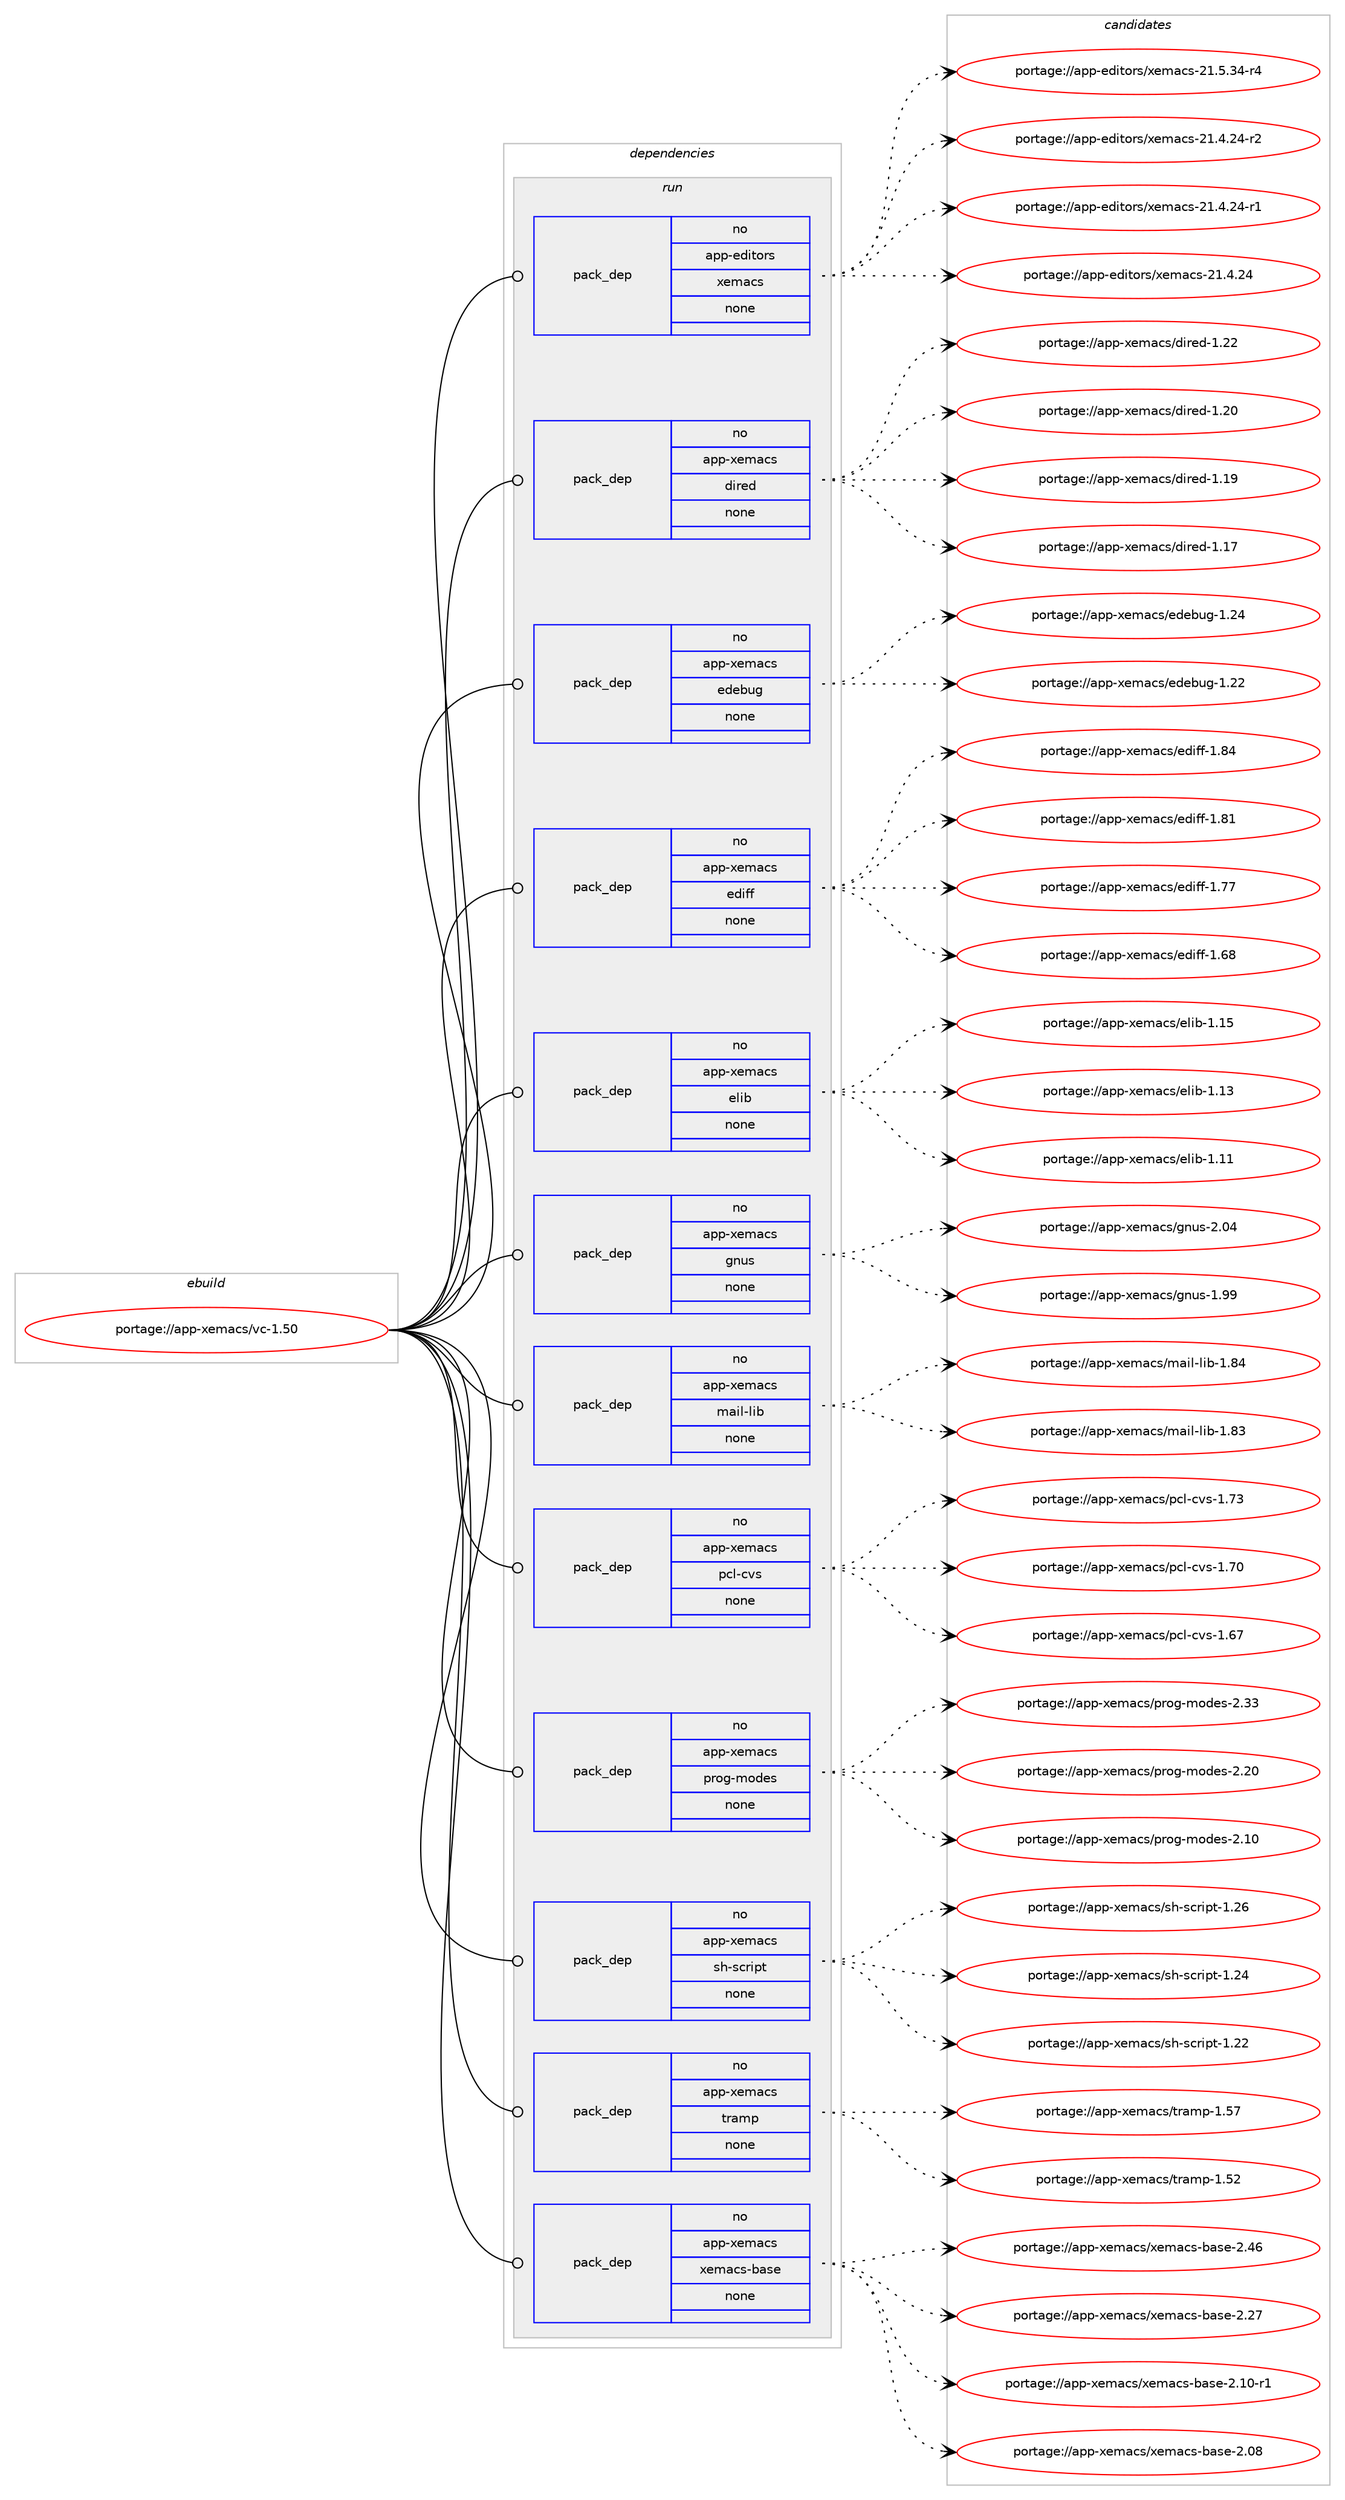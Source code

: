 digraph prolog {

# *************
# Graph options
# *************

newrank=true;
concentrate=true;
compound=true;
graph [rankdir=LR,fontname=Helvetica,fontsize=10,ranksep=1.5];#, ranksep=2.5, nodesep=0.2];
edge  [arrowhead=vee];
node  [fontname=Helvetica,fontsize=10];

# **********
# The ebuild
# **********

subgraph cluster_leftcol {
color=gray;
rank=same;
label=<<i>ebuild</i>>;
id [label="portage://app-xemacs/vc-1.50", color=red, width=4, href="../app-xemacs/vc-1.50.svg"];
}

# ****************
# The dependencies
# ****************

subgraph cluster_midcol {
color=gray;
label=<<i>dependencies</i>>;
subgraph cluster_compile {
fillcolor="#eeeeee";
style=filled;
label=<<i>compile</i>>;
}
subgraph cluster_compileandrun {
fillcolor="#eeeeee";
style=filled;
label=<<i>compile and run</i>>;
}
subgraph cluster_run {
fillcolor="#eeeeee";
style=filled;
label=<<i>run</i>>;
subgraph pack440947 {
dependency587435 [label=<<TABLE BORDER="0" CELLBORDER="1" CELLSPACING="0" CELLPADDING="4" WIDTH="220"><TR><TD ROWSPAN="6" CELLPADDING="30">pack_dep</TD></TR><TR><TD WIDTH="110">no</TD></TR><TR><TD>app-editors</TD></TR><TR><TD>xemacs</TD></TR><TR><TD>none</TD></TR><TR><TD></TD></TR></TABLE>>, shape=none, color=blue];
}
id:e -> dependency587435:w [weight=20,style="solid",arrowhead="odot"];
subgraph pack440948 {
dependency587436 [label=<<TABLE BORDER="0" CELLBORDER="1" CELLSPACING="0" CELLPADDING="4" WIDTH="220"><TR><TD ROWSPAN="6" CELLPADDING="30">pack_dep</TD></TR><TR><TD WIDTH="110">no</TD></TR><TR><TD>app-xemacs</TD></TR><TR><TD>dired</TD></TR><TR><TD>none</TD></TR><TR><TD></TD></TR></TABLE>>, shape=none, color=blue];
}
id:e -> dependency587436:w [weight=20,style="solid",arrowhead="odot"];
subgraph pack440949 {
dependency587437 [label=<<TABLE BORDER="0" CELLBORDER="1" CELLSPACING="0" CELLPADDING="4" WIDTH="220"><TR><TD ROWSPAN="6" CELLPADDING="30">pack_dep</TD></TR><TR><TD WIDTH="110">no</TD></TR><TR><TD>app-xemacs</TD></TR><TR><TD>edebug</TD></TR><TR><TD>none</TD></TR><TR><TD></TD></TR></TABLE>>, shape=none, color=blue];
}
id:e -> dependency587437:w [weight=20,style="solid",arrowhead="odot"];
subgraph pack440950 {
dependency587438 [label=<<TABLE BORDER="0" CELLBORDER="1" CELLSPACING="0" CELLPADDING="4" WIDTH="220"><TR><TD ROWSPAN="6" CELLPADDING="30">pack_dep</TD></TR><TR><TD WIDTH="110">no</TD></TR><TR><TD>app-xemacs</TD></TR><TR><TD>ediff</TD></TR><TR><TD>none</TD></TR><TR><TD></TD></TR></TABLE>>, shape=none, color=blue];
}
id:e -> dependency587438:w [weight=20,style="solid",arrowhead="odot"];
subgraph pack440951 {
dependency587439 [label=<<TABLE BORDER="0" CELLBORDER="1" CELLSPACING="0" CELLPADDING="4" WIDTH="220"><TR><TD ROWSPAN="6" CELLPADDING="30">pack_dep</TD></TR><TR><TD WIDTH="110">no</TD></TR><TR><TD>app-xemacs</TD></TR><TR><TD>elib</TD></TR><TR><TD>none</TD></TR><TR><TD></TD></TR></TABLE>>, shape=none, color=blue];
}
id:e -> dependency587439:w [weight=20,style="solid",arrowhead="odot"];
subgraph pack440952 {
dependency587440 [label=<<TABLE BORDER="0" CELLBORDER="1" CELLSPACING="0" CELLPADDING="4" WIDTH="220"><TR><TD ROWSPAN="6" CELLPADDING="30">pack_dep</TD></TR><TR><TD WIDTH="110">no</TD></TR><TR><TD>app-xemacs</TD></TR><TR><TD>gnus</TD></TR><TR><TD>none</TD></TR><TR><TD></TD></TR></TABLE>>, shape=none, color=blue];
}
id:e -> dependency587440:w [weight=20,style="solid",arrowhead="odot"];
subgraph pack440953 {
dependency587441 [label=<<TABLE BORDER="0" CELLBORDER="1" CELLSPACING="0" CELLPADDING="4" WIDTH="220"><TR><TD ROWSPAN="6" CELLPADDING="30">pack_dep</TD></TR><TR><TD WIDTH="110">no</TD></TR><TR><TD>app-xemacs</TD></TR><TR><TD>mail-lib</TD></TR><TR><TD>none</TD></TR><TR><TD></TD></TR></TABLE>>, shape=none, color=blue];
}
id:e -> dependency587441:w [weight=20,style="solid",arrowhead="odot"];
subgraph pack440954 {
dependency587442 [label=<<TABLE BORDER="0" CELLBORDER="1" CELLSPACING="0" CELLPADDING="4" WIDTH="220"><TR><TD ROWSPAN="6" CELLPADDING="30">pack_dep</TD></TR><TR><TD WIDTH="110">no</TD></TR><TR><TD>app-xemacs</TD></TR><TR><TD>pcl-cvs</TD></TR><TR><TD>none</TD></TR><TR><TD></TD></TR></TABLE>>, shape=none, color=blue];
}
id:e -> dependency587442:w [weight=20,style="solid",arrowhead="odot"];
subgraph pack440955 {
dependency587443 [label=<<TABLE BORDER="0" CELLBORDER="1" CELLSPACING="0" CELLPADDING="4" WIDTH="220"><TR><TD ROWSPAN="6" CELLPADDING="30">pack_dep</TD></TR><TR><TD WIDTH="110">no</TD></TR><TR><TD>app-xemacs</TD></TR><TR><TD>prog-modes</TD></TR><TR><TD>none</TD></TR><TR><TD></TD></TR></TABLE>>, shape=none, color=blue];
}
id:e -> dependency587443:w [weight=20,style="solid",arrowhead="odot"];
subgraph pack440956 {
dependency587444 [label=<<TABLE BORDER="0" CELLBORDER="1" CELLSPACING="0" CELLPADDING="4" WIDTH="220"><TR><TD ROWSPAN="6" CELLPADDING="30">pack_dep</TD></TR><TR><TD WIDTH="110">no</TD></TR><TR><TD>app-xemacs</TD></TR><TR><TD>sh-script</TD></TR><TR><TD>none</TD></TR><TR><TD></TD></TR></TABLE>>, shape=none, color=blue];
}
id:e -> dependency587444:w [weight=20,style="solid",arrowhead="odot"];
subgraph pack440957 {
dependency587445 [label=<<TABLE BORDER="0" CELLBORDER="1" CELLSPACING="0" CELLPADDING="4" WIDTH="220"><TR><TD ROWSPAN="6" CELLPADDING="30">pack_dep</TD></TR><TR><TD WIDTH="110">no</TD></TR><TR><TD>app-xemacs</TD></TR><TR><TD>tramp</TD></TR><TR><TD>none</TD></TR><TR><TD></TD></TR></TABLE>>, shape=none, color=blue];
}
id:e -> dependency587445:w [weight=20,style="solid",arrowhead="odot"];
subgraph pack440958 {
dependency587446 [label=<<TABLE BORDER="0" CELLBORDER="1" CELLSPACING="0" CELLPADDING="4" WIDTH="220"><TR><TD ROWSPAN="6" CELLPADDING="30">pack_dep</TD></TR><TR><TD WIDTH="110">no</TD></TR><TR><TD>app-xemacs</TD></TR><TR><TD>xemacs-base</TD></TR><TR><TD>none</TD></TR><TR><TD></TD></TR></TABLE>>, shape=none, color=blue];
}
id:e -> dependency587446:w [weight=20,style="solid",arrowhead="odot"];
}
}

# **************
# The candidates
# **************

subgraph cluster_choices {
rank=same;
color=gray;
label=<<i>candidates</i>>;

subgraph choice440947 {
color=black;
nodesep=1;
choice971121124510110010511611111411547120101109979911545504946534651524511452 [label="portage://app-editors/xemacs-21.5.34-r4", color=red, width=4,href="../app-editors/xemacs-21.5.34-r4.svg"];
choice971121124510110010511611111411547120101109979911545504946524650524511450 [label="portage://app-editors/xemacs-21.4.24-r2", color=red, width=4,href="../app-editors/xemacs-21.4.24-r2.svg"];
choice971121124510110010511611111411547120101109979911545504946524650524511449 [label="portage://app-editors/xemacs-21.4.24-r1", color=red, width=4,href="../app-editors/xemacs-21.4.24-r1.svg"];
choice97112112451011001051161111141154712010110997991154550494652465052 [label="portage://app-editors/xemacs-21.4.24", color=red, width=4,href="../app-editors/xemacs-21.4.24.svg"];
dependency587435:e -> choice971121124510110010511611111411547120101109979911545504946534651524511452:w [style=dotted,weight="100"];
dependency587435:e -> choice971121124510110010511611111411547120101109979911545504946524650524511450:w [style=dotted,weight="100"];
dependency587435:e -> choice971121124510110010511611111411547120101109979911545504946524650524511449:w [style=dotted,weight="100"];
dependency587435:e -> choice97112112451011001051161111141154712010110997991154550494652465052:w [style=dotted,weight="100"];
}
subgraph choice440948 {
color=black;
nodesep=1;
choice97112112451201011099799115471001051141011004549465050 [label="portage://app-xemacs/dired-1.22", color=red, width=4,href="../app-xemacs/dired-1.22.svg"];
choice97112112451201011099799115471001051141011004549465048 [label="portage://app-xemacs/dired-1.20", color=red, width=4,href="../app-xemacs/dired-1.20.svg"];
choice97112112451201011099799115471001051141011004549464957 [label="portage://app-xemacs/dired-1.19", color=red, width=4,href="../app-xemacs/dired-1.19.svg"];
choice97112112451201011099799115471001051141011004549464955 [label="portage://app-xemacs/dired-1.17", color=red, width=4,href="../app-xemacs/dired-1.17.svg"];
dependency587436:e -> choice97112112451201011099799115471001051141011004549465050:w [style=dotted,weight="100"];
dependency587436:e -> choice97112112451201011099799115471001051141011004549465048:w [style=dotted,weight="100"];
dependency587436:e -> choice97112112451201011099799115471001051141011004549464957:w [style=dotted,weight="100"];
dependency587436:e -> choice97112112451201011099799115471001051141011004549464955:w [style=dotted,weight="100"];
}
subgraph choice440949 {
color=black;
nodesep=1;
choice9711211245120101109979911547101100101981171034549465052 [label="portage://app-xemacs/edebug-1.24", color=red, width=4,href="../app-xemacs/edebug-1.24.svg"];
choice9711211245120101109979911547101100101981171034549465050 [label="portage://app-xemacs/edebug-1.22", color=red, width=4,href="../app-xemacs/edebug-1.22.svg"];
dependency587437:e -> choice9711211245120101109979911547101100101981171034549465052:w [style=dotted,weight="100"];
dependency587437:e -> choice9711211245120101109979911547101100101981171034549465050:w [style=dotted,weight="100"];
}
subgraph choice440950 {
color=black;
nodesep=1;
choice97112112451201011099799115471011001051021024549465652 [label="portage://app-xemacs/ediff-1.84", color=red, width=4,href="../app-xemacs/ediff-1.84.svg"];
choice97112112451201011099799115471011001051021024549465649 [label="portage://app-xemacs/ediff-1.81", color=red, width=4,href="../app-xemacs/ediff-1.81.svg"];
choice97112112451201011099799115471011001051021024549465555 [label="portage://app-xemacs/ediff-1.77", color=red, width=4,href="../app-xemacs/ediff-1.77.svg"];
choice97112112451201011099799115471011001051021024549465456 [label="portage://app-xemacs/ediff-1.68", color=red, width=4,href="../app-xemacs/ediff-1.68.svg"];
dependency587438:e -> choice97112112451201011099799115471011001051021024549465652:w [style=dotted,weight="100"];
dependency587438:e -> choice97112112451201011099799115471011001051021024549465649:w [style=dotted,weight="100"];
dependency587438:e -> choice97112112451201011099799115471011001051021024549465555:w [style=dotted,weight="100"];
dependency587438:e -> choice97112112451201011099799115471011001051021024549465456:w [style=dotted,weight="100"];
}
subgraph choice440951 {
color=black;
nodesep=1;
choice9711211245120101109979911547101108105984549464953 [label="portage://app-xemacs/elib-1.15", color=red, width=4,href="../app-xemacs/elib-1.15.svg"];
choice9711211245120101109979911547101108105984549464951 [label="portage://app-xemacs/elib-1.13", color=red, width=4,href="../app-xemacs/elib-1.13.svg"];
choice9711211245120101109979911547101108105984549464949 [label="portage://app-xemacs/elib-1.11", color=red, width=4,href="../app-xemacs/elib-1.11.svg"];
dependency587439:e -> choice9711211245120101109979911547101108105984549464953:w [style=dotted,weight="100"];
dependency587439:e -> choice9711211245120101109979911547101108105984549464951:w [style=dotted,weight="100"];
dependency587439:e -> choice9711211245120101109979911547101108105984549464949:w [style=dotted,weight="100"];
}
subgraph choice440952 {
color=black;
nodesep=1;
choice97112112451201011099799115471031101171154550464852 [label="portage://app-xemacs/gnus-2.04", color=red, width=4,href="../app-xemacs/gnus-2.04.svg"];
choice97112112451201011099799115471031101171154549465757 [label="portage://app-xemacs/gnus-1.99", color=red, width=4,href="../app-xemacs/gnus-1.99.svg"];
dependency587440:e -> choice97112112451201011099799115471031101171154550464852:w [style=dotted,weight="100"];
dependency587440:e -> choice97112112451201011099799115471031101171154549465757:w [style=dotted,weight="100"];
}
subgraph choice440953 {
color=black;
nodesep=1;
choice97112112451201011099799115471099710510845108105984549465652 [label="portage://app-xemacs/mail-lib-1.84", color=red, width=4,href="../app-xemacs/mail-lib-1.84.svg"];
choice97112112451201011099799115471099710510845108105984549465651 [label="portage://app-xemacs/mail-lib-1.83", color=red, width=4,href="../app-xemacs/mail-lib-1.83.svg"];
dependency587441:e -> choice97112112451201011099799115471099710510845108105984549465652:w [style=dotted,weight="100"];
dependency587441:e -> choice97112112451201011099799115471099710510845108105984549465651:w [style=dotted,weight="100"];
}
subgraph choice440954 {
color=black;
nodesep=1;
choice97112112451201011099799115471129910845991181154549465551 [label="portage://app-xemacs/pcl-cvs-1.73", color=red, width=4,href="../app-xemacs/pcl-cvs-1.73.svg"];
choice97112112451201011099799115471129910845991181154549465548 [label="portage://app-xemacs/pcl-cvs-1.70", color=red, width=4,href="../app-xemacs/pcl-cvs-1.70.svg"];
choice97112112451201011099799115471129910845991181154549465455 [label="portage://app-xemacs/pcl-cvs-1.67", color=red, width=4,href="../app-xemacs/pcl-cvs-1.67.svg"];
dependency587442:e -> choice97112112451201011099799115471129910845991181154549465551:w [style=dotted,weight="100"];
dependency587442:e -> choice97112112451201011099799115471129910845991181154549465548:w [style=dotted,weight="100"];
dependency587442:e -> choice97112112451201011099799115471129910845991181154549465455:w [style=dotted,weight="100"];
}
subgraph choice440955 {
color=black;
nodesep=1;
choice9711211245120101109979911547112114111103451091111001011154550465151 [label="portage://app-xemacs/prog-modes-2.33", color=red, width=4,href="../app-xemacs/prog-modes-2.33.svg"];
choice9711211245120101109979911547112114111103451091111001011154550465048 [label="portage://app-xemacs/prog-modes-2.20", color=red, width=4,href="../app-xemacs/prog-modes-2.20.svg"];
choice9711211245120101109979911547112114111103451091111001011154550464948 [label="portage://app-xemacs/prog-modes-2.10", color=red, width=4,href="../app-xemacs/prog-modes-2.10.svg"];
dependency587443:e -> choice9711211245120101109979911547112114111103451091111001011154550465151:w [style=dotted,weight="100"];
dependency587443:e -> choice9711211245120101109979911547112114111103451091111001011154550465048:w [style=dotted,weight="100"];
dependency587443:e -> choice9711211245120101109979911547112114111103451091111001011154550464948:w [style=dotted,weight="100"];
}
subgraph choice440956 {
color=black;
nodesep=1;
choice971121124512010110997991154711510445115991141051121164549465054 [label="portage://app-xemacs/sh-script-1.26", color=red, width=4,href="../app-xemacs/sh-script-1.26.svg"];
choice971121124512010110997991154711510445115991141051121164549465052 [label="portage://app-xemacs/sh-script-1.24", color=red, width=4,href="../app-xemacs/sh-script-1.24.svg"];
choice971121124512010110997991154711510445115991141051121164549465050 [label="portage://app-xemacs/sh-script-1.22", color=red, width=4,href="../app-xemacs/sh-script-1.22.svg"];
dependency587444:e -> choice971121124512010110997991154711510445115991141051121164549465054:w [style=dotted,weight="100"];
dependency587444:e -> choice971121124512010110997991154711510445115991141051121164549465052:w [style=dotted,weight="100"];
dependency587444:e -> choice971121124512010110997991154711510445115991141051121164549465050:w [style=dotted,weight="100"];
}
subgraph choice440957 {
color=black;
nodesep=1;
choice9711211245120101109979911547116114971091124549465355 [label="portage://app-xemacs/tramp-1.57", color=red, width=4,href="../app-xemacs/tramp-1.57.svg"];
choice9711211245120101109979911547116114971091124549465350 [label="portage://app-xemacs/tramp-1.52", color=red, width=4,href="../app-xemacs/tramp-1.52.svg"];
dependency587445:e -> choice9711211245120101109979911547116114971091124549465355:w [style=dotted,weight="100"];
dependency587445:e -> choice9711211245120101109979911547116114971091124549465350:w [style=dotted,weight="100"];
}
subgraph choice440958 {
color=black;
nodesep=1;
choice971121124512010110997991154712010110997991154598971151014550465254 [label="portage://app-xemacs/xemacs-base-2.46", color=red, width=4,href="../app-xemacs/xemacs-base-2.46.svg"];
choice971121124512010110997991154712010110997991154598971151014550465055 [label="portage://app-xemacs/xemacs-base-2.27", color=red, width=4,href="../app-xemacs/xemacs-base-2.27.svg"];
choice9711211245120101109979911547120101109979911545989711510145504649484511449 [label="portage://app-xemacs/xemacs-base-2.10-r1", color=red, width=4,href="../app-xemacs/xemacs-base-2.10-r1.svg"];
choice971121124512010110997991154712010110997991154598971151014550464856 [label="portage://app-xemacs/xemacs-base-2.08", color=red, width=4,href="../app-xemacs/xemacs-base-2.08.svg"];
dependency587446:e -> choice971121124512010110997991154712010110997991154598971151014550465254:w [style=dotted,weight="100"];
dependency587446:e -> choice971121124512010110997991154712010110997991154598971151014550465055:w [style=dotted,weight="100"];
dependency587446:e -> choice9711211245120101109979911547120101109979911545989711510145504649484511449:w [style=dotted,weight="100"];
dependency587446:e -> choice971121124512010110997991154712010110997991154598971151014550464856:w [style=dotted,weight="100"];
}
}

}
